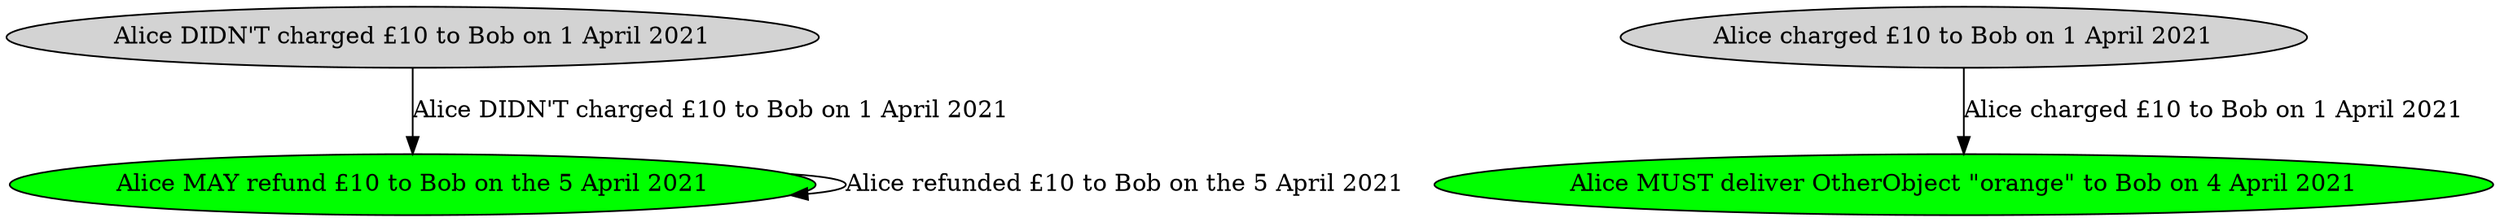 digraph {
    1 [label="Alice DIDN'T charged £10 to Bob on 1 April 2021"
      ,fillcolor=lightgray
      ,style=filled];
    2 [label="Alice MAY refund £10 to Bob on the 5 April 2021"
      ,fillcolor=green
      ,style=filled];
    3 [label="Alice MUST deliver OtherObject \"orange\" to Bob on 4 April 2021"
      ,fillcolor=green
      ,style=filled];
    4 [label="Alice charged £10 to Bob on 1 April 2021"
      ,fillcolor=lightgray
      ,style=filled];
    1 -> 2 [label="Alice DIDN'T charged £10 to Bob on 1 April 2021"];
    2 -> 2 [label="Alice refunded £10 to Bob on the 5 April 2021"];
    4 -> 3 [label="Alice charged £10 to Bob on 1 April 2021"];
}